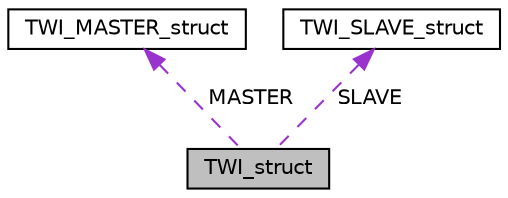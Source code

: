 digraph "TWI_struct"
{
  edge [fontname="Helvetica",fontsize="10",labelfontname="Helvetica",labelfontsize="10"];
  node [fontname="Helvetica",fontsize="10",shape=record];
  Node1 [label="TWI_struct",height=0.2,width=0.4,color="black", fillcolor="grey75", style="filled", fontcolor="black"];
  Node2 -> Node1 [dir="back",color="darkorchid3",fontsize="10",style="dashed",label=" MASTER" ,fontname="Helvetica"];
  Node2 [label="TWI_MASTER_struct",height=0.2,width=0.4,color="black", fillcolor="white", style="filled",URL="$structTWI__MASTER__struct.html"];
  Node3 -> Node1 [dir="back",color="darkorchid3",fontsize="10",style="dashed",label=" SLAVE" ,fontname="Helvetica"];
  Node3 [label="TWI_SLAVE_struct",height=0.2,width=0.4,color="black", fillcolor="white", style="filled",URL="$structTWI__SLAVE__struct.html"];
}
